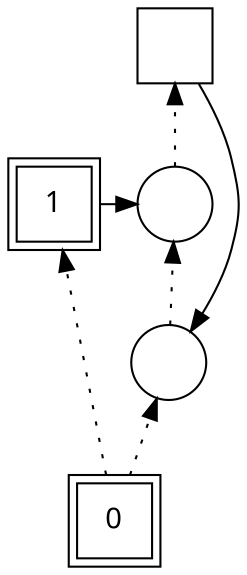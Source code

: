digraph G {
rankdir = BT;
Node [ fontname="Arial Unicode Multicast"];
Player		[ label="1" shape=square peripheries=2];
Ground		[ label="0" shape=square peripheries=2];
Sausage0		[ label="" shape=circle];
Sausage1		[ label="" shape=circle];
Island		[ label="" shape=square];
{rank=same; Player,Sausage0};
	"Ground" -> "Player" [style=dotted ];
	"Player" -> "Sausage0" [constraint=false];
	"Sausage1" -> "Sausage0" [style=dotted ];
	"Sausage0" -> "Island" [style=dotted ];
	"Ground" -> "Sausage1" [style=dotted ];
	"Island" -> "Sausage1" [constraint=false];
}